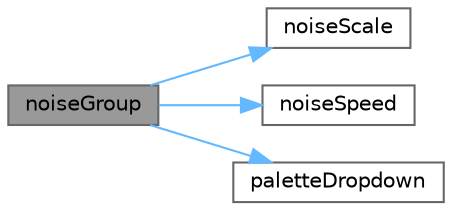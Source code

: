 digraph "noiseGroup"
{
 // INTERACTIVE_SVG=YES
 // LATEX_PDF_SIZE
  bgcolor="transparent";
  edge [fontname=Helvetica,fontsize=10,labelfontname=Helvetica,labelfontsize=10];
  node [fontname=Helvetica,fontsize=10,shape=box,height=0.2,width=0.4];
  rankdir="LR";
  Node1 [id="Node000001",label="noiseGroup",height=0.2,width=0.4,color="gray40", fillcolor="grey60", style="filled", fontcolor="black",tooltip=" "];
  Node1 -> Node2 [id="edge1_Node000001_Node000002",color="steelblue1",style="solid",tooltip=" "];
  Node2 [id="Node000002",label="noiseScale",height=0.2,width=0.4,color="grey40", fillcolor="white", style="filled",URL="$d4/d06/curr_8h_a94882b1c47c85111b7d9f6ac696341fe.html#a94882b1c47c85111b7d9f6ac696341fe",tooltip=" "];
  Node1 -> Node3 [id="edge2_Node000001_Node000003",color="steelblue1",style="solid",tooltip=" "];
  Node3 [id="Node000003",label="noiseSpeed",height=0.2,width=0.4,color="grey40", fillcolor="white", style="filled",URL="$d4/d06/curr_8h_aee965a60e0775f9a04e11f85abb08fd4.html#aee965a60e0775f9a04e11f85abb08fd4",tooltip=" "];
  Node1 -> Node4 [id="edge3_Node000001_Node000004",color="steelblue1",style="solid",tooltip=" "];
  Node4 [id="Node000004",label="paletteDropdown",height=0.2,width=0.4,color="grey40", fillcolor="white", style="filled",URL="$d4/d06/curr_8h_a285df87bc0fc7ead225b3b645de8ebea.html#a285df87bc0fc7ead225b3b645de8ebea",tooltip=" "];
}
